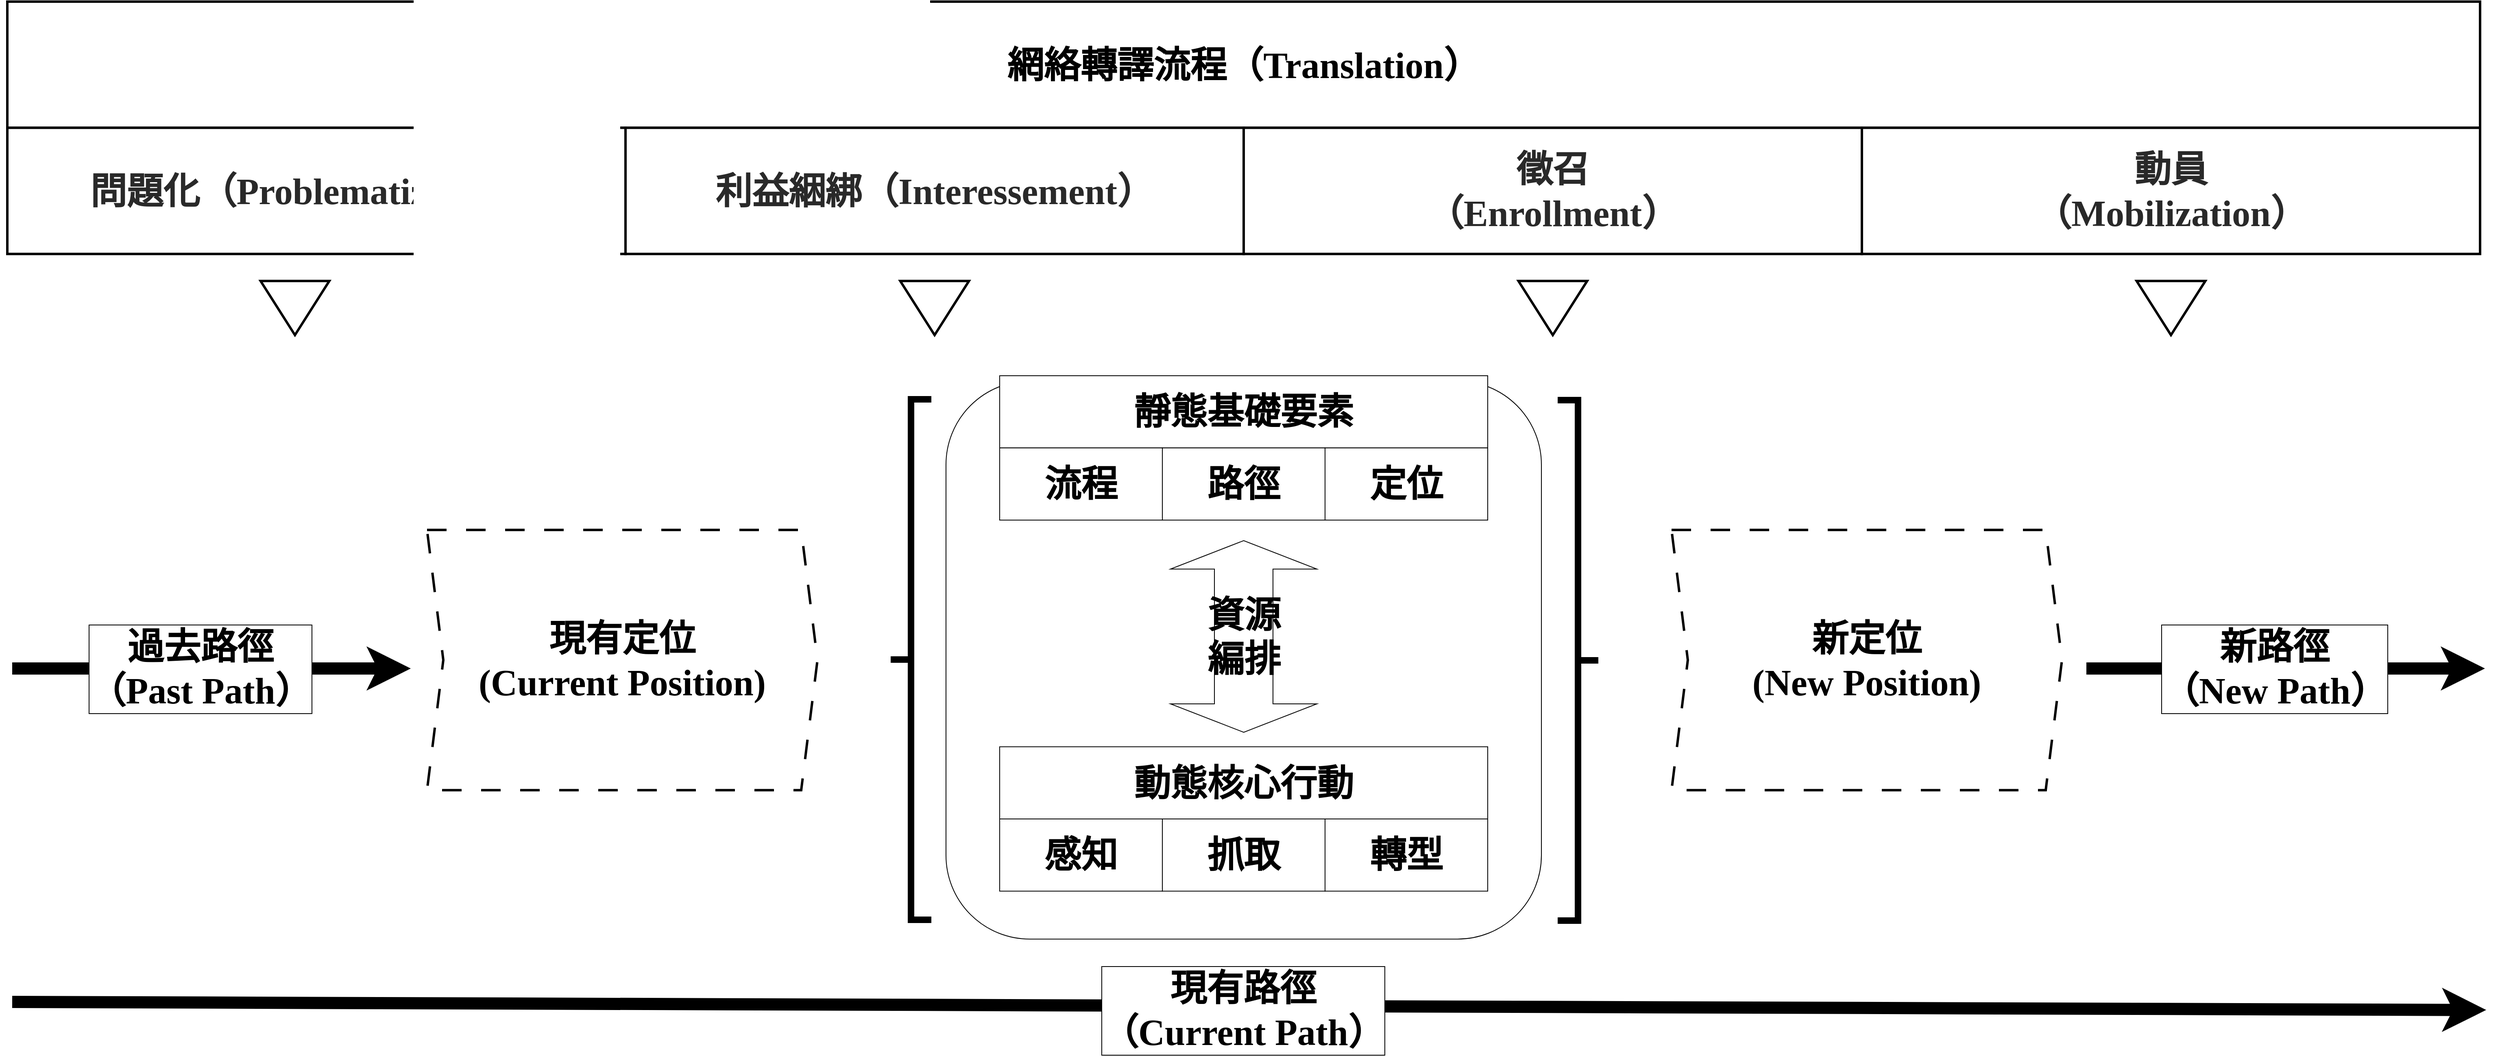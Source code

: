 <mxfile version="26.1.1">
  <diagram name="第1頁" id="wC7kurbf7wUDReqNRRzc">
    <mxGraphModel dx="4680" dy="2200" grid="1" gridSize="10" guides="1" tooltips="1" connect="1" arrows="1" fold="1" page="1" pageScale="1" pageWidth="1169" pageHeight="827" math="0" shadow="0">
      <root>
        <mxCell id="0" />
        <mxCell id="1" parent="0" />
        <mxCell id="Bq2czI2fm5DyTAyvNpCL-82" value="" style="rounded=1;whiteSpace=wrap;html=1;" vertex="1" parent="1">
          <mxGeometry x="1388" y="606.51" width="732" height="686.22" as="geometry" />
        </mxCell>
        <mxCell id="Bq2czI2fm5DyTAyvNpCL-23" value="" style="group;movable=0;resizable=0;rotatable=0;deletable=0;editable=0;locked=1;connectable=0;strokeWidth=5;" vertex="1" connectable="0" parent="1">
          <mxGeometry x="234" y="140" width="3040" height="410" as="geometry" />
        </mxCell>
        <mxCell id="Bq2czI2fm5DyTAyvNpCL-4" value="&lt;div style=&quot;&quot;&gt;&lt;font style=&quot;font-size: 45px;&quot;&gt;&lt;b&gt;&lt;span style=&quot;font-family: 標楷體; background-color: transparent; color: light-dark(rgb(0, 0, 0), rgb(255, 255, 255));&quot;&gt;網絡轉譯流程（&lt;/span&gt;&lt;span style=&quot;background-color: transparent; color: light-dark(rgb(0, 0, 0), rgb(255, 255, 255)); font-family: 標楷體;&quot;&gt;Translation）&lt;/span&gt;&lt;/b&gt;&lt;/font&gt;&lt;/div&gt;" style="rounded=0;whiteSpace=wrap;html=1;movable=1;resizable=1;rotatable=1;deletable=1;editable=1;locked=0;connectable=1;align=center;strokeColor=default;strokeWidth=3;verticalAlign=middle;fontFamily=Helvetica;fontSize=45;fontColor=default;fillColor=default;" vertex="1" parent="Bq2czI2fm5DyTAyvNpCL-23">
          <mxGeometry width="3040" height="155.135" as="geometry" />
        </mxCell>
        <mxCell id="Bq2czI2fm5DyTAyvNpCL-8" value="&lt;div style=&quot;&quot;&gt;&lt;span id=&quot;docs-internal-guid-ae83f5a6-7fff-8fde-e0c6-65114a091cd3&quot;&gt;&lt;span style=&quot;color: rgb(41, 41, 41); background-color: rgb(255, 255, 255); font-weight: 700; font-variant-numeric: normal; font-variant-east-asian: normal; font-variant-alternates: normal; font-variant-position: normal; font-variant-emoji: normal; vertical-align: baseline; white-space-collapse: preserve;&quot;&gt;&lt;font face=&quot;標楷體&quot;&gt;利益綑綁（Interessement）&lt;/font&gt;&lt;/span&gt;&lt;/span&gt;&lt;/div&gt;" style="rounded=0;whiteSpace=wrap;html=1;movable=1;resizable=1;rotatable=1;deletable=1;editable=1;locked=0;connectable=1;flipH=1;strokeColor=default;align=center;verticalAlign=middle;fontFamily=Helvetica;fontSize=45;fontColor=default;fillColor=default;strokeWidth=3;" vertex="1" parent="Bq2czI2fm5DyTAyvNpCL-23">
          <mxGeometry x="760" y="155.135" width="760" height="155.135" as="geometry" />
        </mxCell>
        <mxCell id="Bq2czI2fm5DyTAyvNpCL-9" value="&lt;div style=&quot;&quot;&gt;&lt;span id=&quot;docs-internal-guid-02cee520-7fff-a714-8f82-c0ed73381c71&quot;&gt;&lt;span style=&quot;color: rgb(41, 41, 41); background-color: rgb(255, 255, 255); font-weight: 700; font-variant-numeric: normal; font-variant-east-asian: normal; font-variant-alternates: normal; font-variant-position: normal; font-variant-emoji: normal; vertical-align: baseline; white-space-collapse: preserve;&quot;&gt;&lt;font face=&quot;標楷體&quot;&gt;徵召&lt;/font&gt;&lt;/span&gt;&lt;/span&gt;&lt;/div&gt;&lt;div style=&quot;&quot;&gt;&lt;span&gt;&lt;span style=&quot;color: rgb(41, 41, 41); background-color: rgb(255, 255, 255); font-weight: 700; font-variant-numeric: normal; font-variant-east-asian: normal; font-variant-alternates: normal; font-variant-position: normal; font-variant-emoji: normal; vertical-align: baseline; white-space-collapse: preserve;&quot;&gt;&lt;font face=&quot;標楷體&quot;&gt;（Enrollment）&lt;/font&gt;&lt;/span&gt;&lt;/span&gt;&lt;/div&gt;" style="rounded=0;whiteSpace=wrap;html=1;movable=1;resizable=1;rotatable=1;deletable=1;editable=1;locked=0;connectable=1;flipH=1;strokeColor=default;align=center;verticalAlign=middle;fontFamily=Helvetica;fontSize=45;fontColor=default;fillColor=default;strokeWidth=3;" vertex="1" parent="Bq2czI2fm5DyTAyvNpCL-23">
          <mxGeometry x="1520" y="155.135" width="760" height="155.135" as="geometry" />
        </mxCell>
        <mxCell id="Bq2czI2fm5DyTAyvNpCL-10" value="&lt;div style=&quot;&quot;&gt;&lt;span id=&quot;docs-internal-guid-2bd36903-7fff-b662-3506-067318d8adca&quot;&gt;&lt;span style=&quot;font-family: DFKai-SB; color: rgb(41, 41, 41); background-color: rgb(255, 255, 255); font-weight: 700; font-variant-numeric: normal; font-variant-east-asian: normal; font-variant-alternates: normal; font-variant-position: normal; font-variant-emoji: normal; vertical-align: baseline; white-space-collapse: preserve;&quot;&gt;&lt;font&gt;動員&lt;/font&gt;&lt;/span&gt;&lt;/span&gt;&lt;/div&gt;&lt;div style=&quot;&quot;&gt;&lt;span&gt;&lt;span style=&quot;font-family: DFKai-SB; color: rgb(41, 41, 41); background-color: rgb(255, 255, 255); font-weight: 700; font-variant-numeric: normal; font-variant-east-asian: normal; font-variant-alternates: normal; font-variant-position: normal; font-variant-emoji: normal; vertical-align: baseline; white-space-collapse: preserve;&quot;&gt;&lt;font&gt;（Mobilization）&lt;/font&gt;&lt;/span&gt;&lt;/span&gt;&lt;/div&gt;" style="rounded=0;whiteSpace=wrap;html=1;movable=1;resizable=1;rotatable=1;deletable=1;editable=1;locked=0;connectable=1;flipH=1;strokeColor=default;align=center;verticalAlign=middle;fontFamily=Helvetica;fontSize=45;fontColor=default;fillColor=default;strokeWidth=3;" vertex="1" parent="Bq2czI2fm5DyTAyvNpCL-23">
          <mxGeometry x="2280.0" y="155.135" width="760" height="155.135" as="geometry" />
        </mxCell>
        <mxCell id="Bq2czI2fm5DyTAyvNpCL-11" value="&lt;div style=&quot;&quot;&gt;&lt;b&gt;&lt;font face=&quot;標楷體&quot;&gt;&lt;span id=&quot;docs-internal-guid-4d6b0944-7fff-3b9e-f96f-b2088e79abd8&quot;&gt;&lt;span style=&quot;color: rgb(41, 41, 41); background-color: rgb(255, 255, 255); font-variant-numeric: normal; font-variant-east-asian: normal; font-variant-alternates: normal; font-variant-position: normal; font-variant-emoji: normal; vertical-align: baseline; white-space-collapse: preserve;&quot;&gt;問題化&lt;/span&gt;&lt;/span&gt;&lt;span style=&quot;background-color: rgb(255, 255, 255); color: rgb(41, 41, 41); white-space-collapse: preserve;&quot;&gt;（Problematization）&lt;/span&gt;&lt;/font&gt;&lt;/b&gt;&lt;/div&gt;" style="rounded=0;whiteSpace=wrap;html=1;movable=1;resizable=1;rotatable=1;deletable=1;editable=1;locked=0;connectable=1;flipH=1;fontSize=45;align=center;strokeColor=default;strokeWidth=3;verticalAlign=middle;fontFamily=Helvetica;fontColor=default;fillColor=default;" vertex="1" parent="Bq2czI2fm5DyTAyvNpCL-23">
          <mxGeometry y="155.135" width="760" height="155.135" as="geometry" />
        </mxCell>
        <mxCell id="Bq2czI2fm5DyTAyvNpCL-14" value="" style="triangle;whiteSpace=wrap;html=1;direction=south;fontStyle=1;strokeWidth=3;" vertex="1" parent="Bq2czI2fm5DyTAyvNpCL-23">
          <mxGeometry x="311.389" y="343.514" width="84.444" height="66.486" as="geometry" />
        </mxCell>
        <mxCell id="Bq2czI2fm5DyTAyvNpCL-16" value="" style="triangle;whiteSpace=wrap;html=1;direction=south;fontStyle=1;strokeWidth=3;" vertex="1" parent="Bq2czI2fm5DyTAyvNpCL-23">
          <mxGeometry x="1097.778" y="343.514" width="84.444" height="66.486" as="geometry" />
        </mxCell>
        <mxCell id="Bq2czI2fm5DyTAyvNpCL-17" value="" style="triangle;whiteSpace=wrap;html=1;direction=south;fontStyle=1;strokeWidth=3;" vertex="1" parent="Bq2czI2fm5DyTAyvNpCL-23">
          <mxGeometry x="1857.778" y="343.514" width="84.444" height="66.486" as="geometry" />
        </mxCell>
        <mxCell id="Bq2czI2fm5DyTAyvNpCL-18" value="" style="triangle;whiteSpace=wrap;html=1;direction=south;fontStyle=1;strokeWidth=3;" vertex="1" parent="Bq2czI2fm5DyTAyvNpCL-23">
          <mxGeometry x="2617.778" y="343.514" width="84.444" height="66.486" as="geometry" />
        </mxCell>
        <mxCell id="Bq2czI2fm5DyTAyvNpCL-30" value="" style="endArrow=classic;html=1;rounded=0;fontSize=45;strokeWidth=15;strokeColor=default;align=center;verticalAlign=middle;fontFamily=Helvetica;fontColor=default;labelBackgroundColor=default;" edge="1" parent="1">
          <mxGeometry relative="1" as="geometry">
            <mxPoint x="240" y="960" as="sourcePoint" />
            <mxPoint x="730" y="960" as="targetPoint" />
          </mxGeometry>
        </mxCell>
        <mxCell id="Bq2czI2fm5DyTAyvNpCL-34" value="&lt;font face=&quot;標楷體&quot;&gt;&lt;span style=&quot;font-size: 45px;&quot;&gt;&lt;b&gt;過去路徑&lt;/b&gt;&lt;/span&gt;&lt;/font&gt;&lt;div&gt;&lt;font face=&quot;標楷體&quot;&gt;&lt;span style=&quot;font-size: 45px;&quot;&gt;&lt;b&gt;（Past Path）&lt;/b&gt;&lt;/span&gt;&lt;/font&gt;&lt;/div&gt;" style="edgeLabel;html=1;align=center;verticalAlign=middle;resizable=1;points=[];labelBorderColor=default;textShadow=0;movable=1;rotatable=1;deletable=1;editable=1;locked=0;connectable=1;rounded=0;strokeColor=default;strokeWidth=15;fontFamily=Helvetica;fontSize=45;fontColor=default;labelBackgroundColor=default;" vertex="1" connectable="0" parent="Bq2czI2fm5DyTAyvNpCL-30">
          <mxGeometry x="-0.009" y="-1" relative="1" as="geometry">
            <mxPoint x="-12" y="-1" as="offset" />
          </mxGeometry>
        </mxCell>
        <mxCell id="Bq2czI2fm5DyTAyvNpCL-73" value="" style="endArrow=classic;html=1;rounded=0;fontSize=45;strokeWidth=15;" edge="1" parent="1">
          <mxGeometry relative="1" as="geometry">
            <mxPoint x="240" y="1370" as="sourcePoint" />
            <mxPoint x="3281.54" y="1379.92" as="targetPoint" />
          </mxGeometry>
        </mxCell>
        <mxCell id="Bq2czI2fm5DyTAyvNpCL-74" value="Label" style="edgeLabel;resizable=0;html=1;;align=center;verticalAlign=middle;" connectable="0" vertex="1" parent="Bq2czI2fm5DyTAyvNpCL-73">
          <mxGeometry relative="1" as="geometry" />
        </mxCell>
        <mxCell id="Bq2czI2fm5DyTAyvNpCL-75" value="Text" style="edgeLabel;html=1;align=center;verticalAlign=middle;resizable=0;points=[];" vertex="1" connectable="0" parent="Bq2czI2fm5DyTAyvNpCL-73">
          <mxGeometry x="-0.018" y="2" relative="1" as="geometry">
            <mxPoint x="-1" as="offset" />
          </mxGeometry>
        </mxCell>
        <mxCell id="Bq2czI2fm5DyTAyvNpCL-76" value="&lt;font face=&quot;標楷體&quot;&gt;&lt;span style=&quot;font-size: 45px;&quot;&gt;&lt;b&gt;現有路徑&lt;/b&gt;&lt;/span&gt;&lt;/font&gt;&lt;div&gt;&lt;font face=&quot;標楷體&quot;&gt;&lt;span style=&quot;font-size: 45px;&quot;&gt;&lt;b&gt;（Current Path）&lt;/b&gt;&lt;/span&gt;&lt;/font&gt;&lt;/div&gt;" style="edgeLabel;html=1;align=center;verticalAlign=middle;resizable=0;points=[];labelBorderColor=default;" vertex="1" connectable="0" parent="Bq2czI2fm5DyTAyvNpCL-73">
          <mxGeometry x="-0.009" y="-1" relative="1" as="geometry">
            <mxPoint x="6" y="4" as="offset" />
          </mxGeometry>
        </mxCell>
        <mxCell id="Bq2czI2fm5DyTAyvNpCL-93" value="現有定位&lt;div&gt;(Current Position)&lt;/div&gt;" style="shape=step;perimeter=stepPerimeter;whiteSpace=wrap;html=1;fixedSize=1;fontSize=45;fontStyle=1;fontFamily=標楷體;dashed=1;dashPattern=8 8;strokeColor=default;strokeWidth=3;align=center;verticalAlign=middle;fontColor=default;fillColor=default;" vertex="1" parent="1">
          <mxGeometry x="750" y="789.62" width="480" height="320" as="geometry" />
        </mxCell>
        <mxCell id="Bq2czI2fm5DyTAyvNpCL-94" value="新定位&lt;div&gt;(New Position)&lt;/div&gt;" style="shape=step;perimeter=stepPerimeter;whiteSpace=wrap;html=1;fixedSize=1;fontSize=45;fontStyle=1;fontFamily=標楷體;dashed=1;dashPattern=8 8;strokeWidth=3;" vertex="1" parent="1">
          <mxGeometry x="2280" y="789.62" width="480" height="320" as="geometry" />
        </mxCell>
        <mxCell id="Bq2czI2fm5DyTAyvNpCL-97" value="" style="group" vertex="1" connectable="0" parent="1">
          <mxGeometry x="1250" y="580" width="960" height="696.22" as="geometry" />
        </mxCell>
        <mxCell id="Bq2czI2fm5DyTAyvNpCL-66" value="" style="group;movable=0;resizable=0;rotatable=0;deletable=0;editable=0;locked=1;connectable=0;" vertex="1" connectable="0" parent="Bq2czI2fm5DyTAyvNpCL-97">
          <mxGeometry x="152" y="30.005" width="703.5" height="659.995" as="geometry" />
        </mxCell>
        <mxCell id="Bq2czI2fm5DyTAyvNpCL-51" value="" style="group;movable=0;resizable=0;rotatable=0;deletable=0;editable=0;locked=1;connectable=0;" vertex="1" connectable="0" parent="Bq2czI2fm5DyTAyvNpCL-66">
          <mxGeometry x="52" y="-10" width="600" height="177.528" as="geometry" />
        </mxCell>
        <mxCell id="Bq2czI2fm5DyTAyvNpCL-35" value="&lt;b&gt;靜態基礎要素&lt;/b&gt;" style="rounded=0;whiteSpace=wrap;html=1;fontSize=45;fontFamily=標楷體;" vertex="1" parent="Bq2czI2fm5DyTAyvNpCL-51">
          <mxGeometry width="600" height="88.764" as="geometry" />
        </mxCell>
        <mxCell id="Bq2czI2fm5DyTAyvNpCL-37" value="&lt;font face=&quot;標楷體&quot; style=&quot;font-size: 45px;&quot;&gt;&lt;b&gt;流程&lt;/b&gt;&lt;/font&gt;" style="rounded=0;whiteSpace=wrap;html=1;" vertex="1" parent="Bq2czI2fm5DyTAyvNpCL-51">
          <mxGeometry y="88.764" width="200" height="88.764" as="geometry" />
        </mxCell>
        <mxCell id="Bq2czI2fm5DyTAyvNpCL-38" value="&lt;font face=&quot;標楷體&quot; style=&quot;font-size: 45px;&quot;&gt;&lt;b&gt;定位&lt;/b&gt;&lt;/font&gt;" style="rounded=0;whiteSpace=wrap;html=1;" vertex="1" parent="Bq2czI2fm5DyTAyvNpCL-51">
          <mxGeometry x="400" y="88.764" width="200" height="88.764" as="geometry" />
        </mxCell>
        <mxCell id="Bq2czI2fm5DyTAyvNpCL-39" value="&lt;font face=&quot;標楷體&quot;&gt;&lt;span style=&quot;font-size: 45px;&quot;&gt;&lt;b&gt;路徑&lt;/b&gt;&lt;/span&gt;&lt;/font&gt;" style="rounded=0;whiteSpace=wrap;html=1;" vertex="1" parent="Bq2czI2fm5DyTAyvNpCL-51">
          <mxGeometry x="200" y="88.764" width="200" height="88.764" as="geometry" />
        </mxCell>
        <mxCell id="Bq2czI2fm5DyTAyvNpCL-53" value="" style="group;movable=0;resizable=0;rotatable=0;deletable=0;editable=0;locked=1;connectable=0;" vertex="1" connectable="0" parent="Bq2czI2fm5DyTAyvNpCL-66">
          <mxGeometry x="52" y="446.247" width="600" height="177.528" as="geometry" />
        </mxCell>
        <mxCell id="Bq2czI2fm5DyTAyvNpCL-54" value="&lt;b&gt;動態核心行動&lt;/b&gt;" style="rounded=0;whiteSpace=wrap;html=1;fontSize=45;fontFamily=標楷體;" vertex="1" parent="Bq2czI2fm5DyTAyvNpCL-53">
          <mxGeometry width="600" height="88.764" as="geometry" />
        </mxCell>
        <mxCell id="Bq2czI2fm5DyTAyvNpCL-55" value="&lt;font face=&quot;標楷體&quot; style=&quot;font-size: 45px;&quot;&gt;&lt;b&gt;感知&lt;/b&gt;&lt;/font&gt;" style="rounded=0;whiteSpace=wrap;html=1;" vertex="1" parent="Bq2czI2fm5DyTAyvNpCL-53">
          <mxGeometry y="88.764" width="200" height="88.764" as="geometry" />
        </mxCell>
        <mxCell id="Bq2czI2fm5DyTAyvNpCL-56" value="&lt;font face=&quot;標楷體&quot; style=&quot;font-size: 45px;&quot;&gt;&lt;b&gt;轉型&lt;/b&gt;&lt;/font&gt;" style="rounded=0;whiteSpace=wrap;html=1;" vertex="1" parent="Bq2czI2fm5DyTAyvNpCL-53">
          <mxGeometry x="400" y="88.764" width="200" height="88.764" as="geometry" />
        </mxCell>
        <mxCell id="Bq2czI2fm5DyTAyvNpCL-57" value="&lt;font face=&quot;標楷體&quot;&gt;&lt;span style=&quot;font-size: 45px;&quot;&gt;&lt;b&gt;抓取&lt;/b&gt;&lt;/span&gt;&lt;/font&gt;" style="rounded=0;whiteSpace=wrap;html=1;" vertex="1" parent="Bq2czI2fm5DyTAyvNpCL-53">
          <mxGeometry x="200" y="88.764" width="200" height="88.764" as="geometry" />
        </mxCell>
        <mxCell id="Bq2czI2fm5DyTAyvNpCL-64" value="&lt;span style=&quot;font-weight: 700; text-wrap-mode: wrap; font-size: 45px;&quot;&gt;&lt;font face=&quot;標楷體&quot;&gt;資源&lt;/font&gt;&lt;/span&gt;&lt;div&gt;&lt;div style=&quot;font-weight: 700; text-wrap-mode: wrap;&quot;&gt;&lt;span style=&quot;font-size: 45px;&quot;&gt;&lt;font face=&quot;標楷體&quot;&gt;編排&lt;/font&gt;&lt;/span&gt;&lt;/div&gt;&lt;/div&gt;" style="html=1;shadow=0;dashed=0;align=center;verticalAlign=middle;shape=mxgraph.arrows2.twoWayArrow;dy=0.6;dx=35;direction=south;movable=0;resizable=0;rotatable=0;deletable=0;editable=0;locked=1;connectable=0;" vertex="1" parent="Bq2czI2fm5DyTAyvNpCL-66">
          <mxGeometry x="262" y="192.777" width="180" height="235.669" as="geometry" />
        </mxCell>
        <mxCell id="Bq2czI2fm5DyTAyvNpCL-95" value="" style="strokeWidth=8;html=1;shape=mxgraph.flowchart.annotation_2;align=left;labelPosition=right;pointerEvents=1;" vertex="1" parent="Bq2czI2fm5DyTAyvNpCL-97">
          <mxGeometry x="70" y="49" width="50" height="640" as="geometry" />
        </mxCell>
        <mxCell id="Bq2czI2fm5DyTAyvNpCL-96" value="" style="strokeWidth=8;html=1;shape=mxgraph.flowchart.annotation_2;align=left;labelPosition=right;pointerEvents=1;direction=west;" vertex="1" parent="Bq2czI2fm5DyTAyvNpCL-97">
          <mxGeometry x="890" y="50" width="50" height="640" as="geometry" />
        </mxCell>
        <mxCell id="Bq2czI2fm5DyTAyvNpCL-98" value="" style="endArrow=classic;html=1;rounded=0;fontSize=45;strokeWidth=15;strokeColor=default;align=center;verticalAlign=middle;fontFamily=Helvetica;fontColor=default;labelBackgroundColor=default;" edge="1" parent="1">
          <mxGeometry relative="1" as="geometry">
            <mxPoint x="2790" y="960" as="sourcePoint" />
            <mxPoint x="3280" y="960" as="targetPoint" />
          </mxGeometry>
        </mxCell>
        <mxCell id="Bq2czI2fm5DyTAyvNpCL-99" value="&lt;font face=&quot;標楷體&quot;&gt;&lt;span style=&quot;font-size: 45px;&quot;&gt;&lt;b&gt;新路徑&lt;/b&gt;&lt;/span&gt;&lt;/font&gt;&lt;div&gt;&lt;font face=&quot;標楷體&quot;&gt;&lt;span style=&quot;font-size: 45px;&quot;&gt;&lt;b&gt;（New Path）&lt;/b&gt;&lt;/span&gt;&lt;/font&gt;&lt;/div&gt;" style="edgeLabel;html=1;align=center;verticalAlign=middle;resizable=1;points=[];labelBorderColor=default;textShadow=0;movable=1;rotatable=1;deletable=1;editable=1;locked=0;connectable=1;rounded=0;strokeColor=default;strokeWidth=15;fontFamily=Helvetica;fontSize=45;fontColor=default;labelBackgroundColor=default;" vertex="1" connectable="0" parent="Bq2czI2fm5DyTAyvNpCL-98">
          <mxGeometry x="-0.009" y="-1" relative="1" as="geometry">
            <mxPoint x="-12" y="-1" as="offset" />
          </mxGeometry>
        </mxCell>
      </root>
    </mxGraphModel>
  </diagram>
</mxfile>
